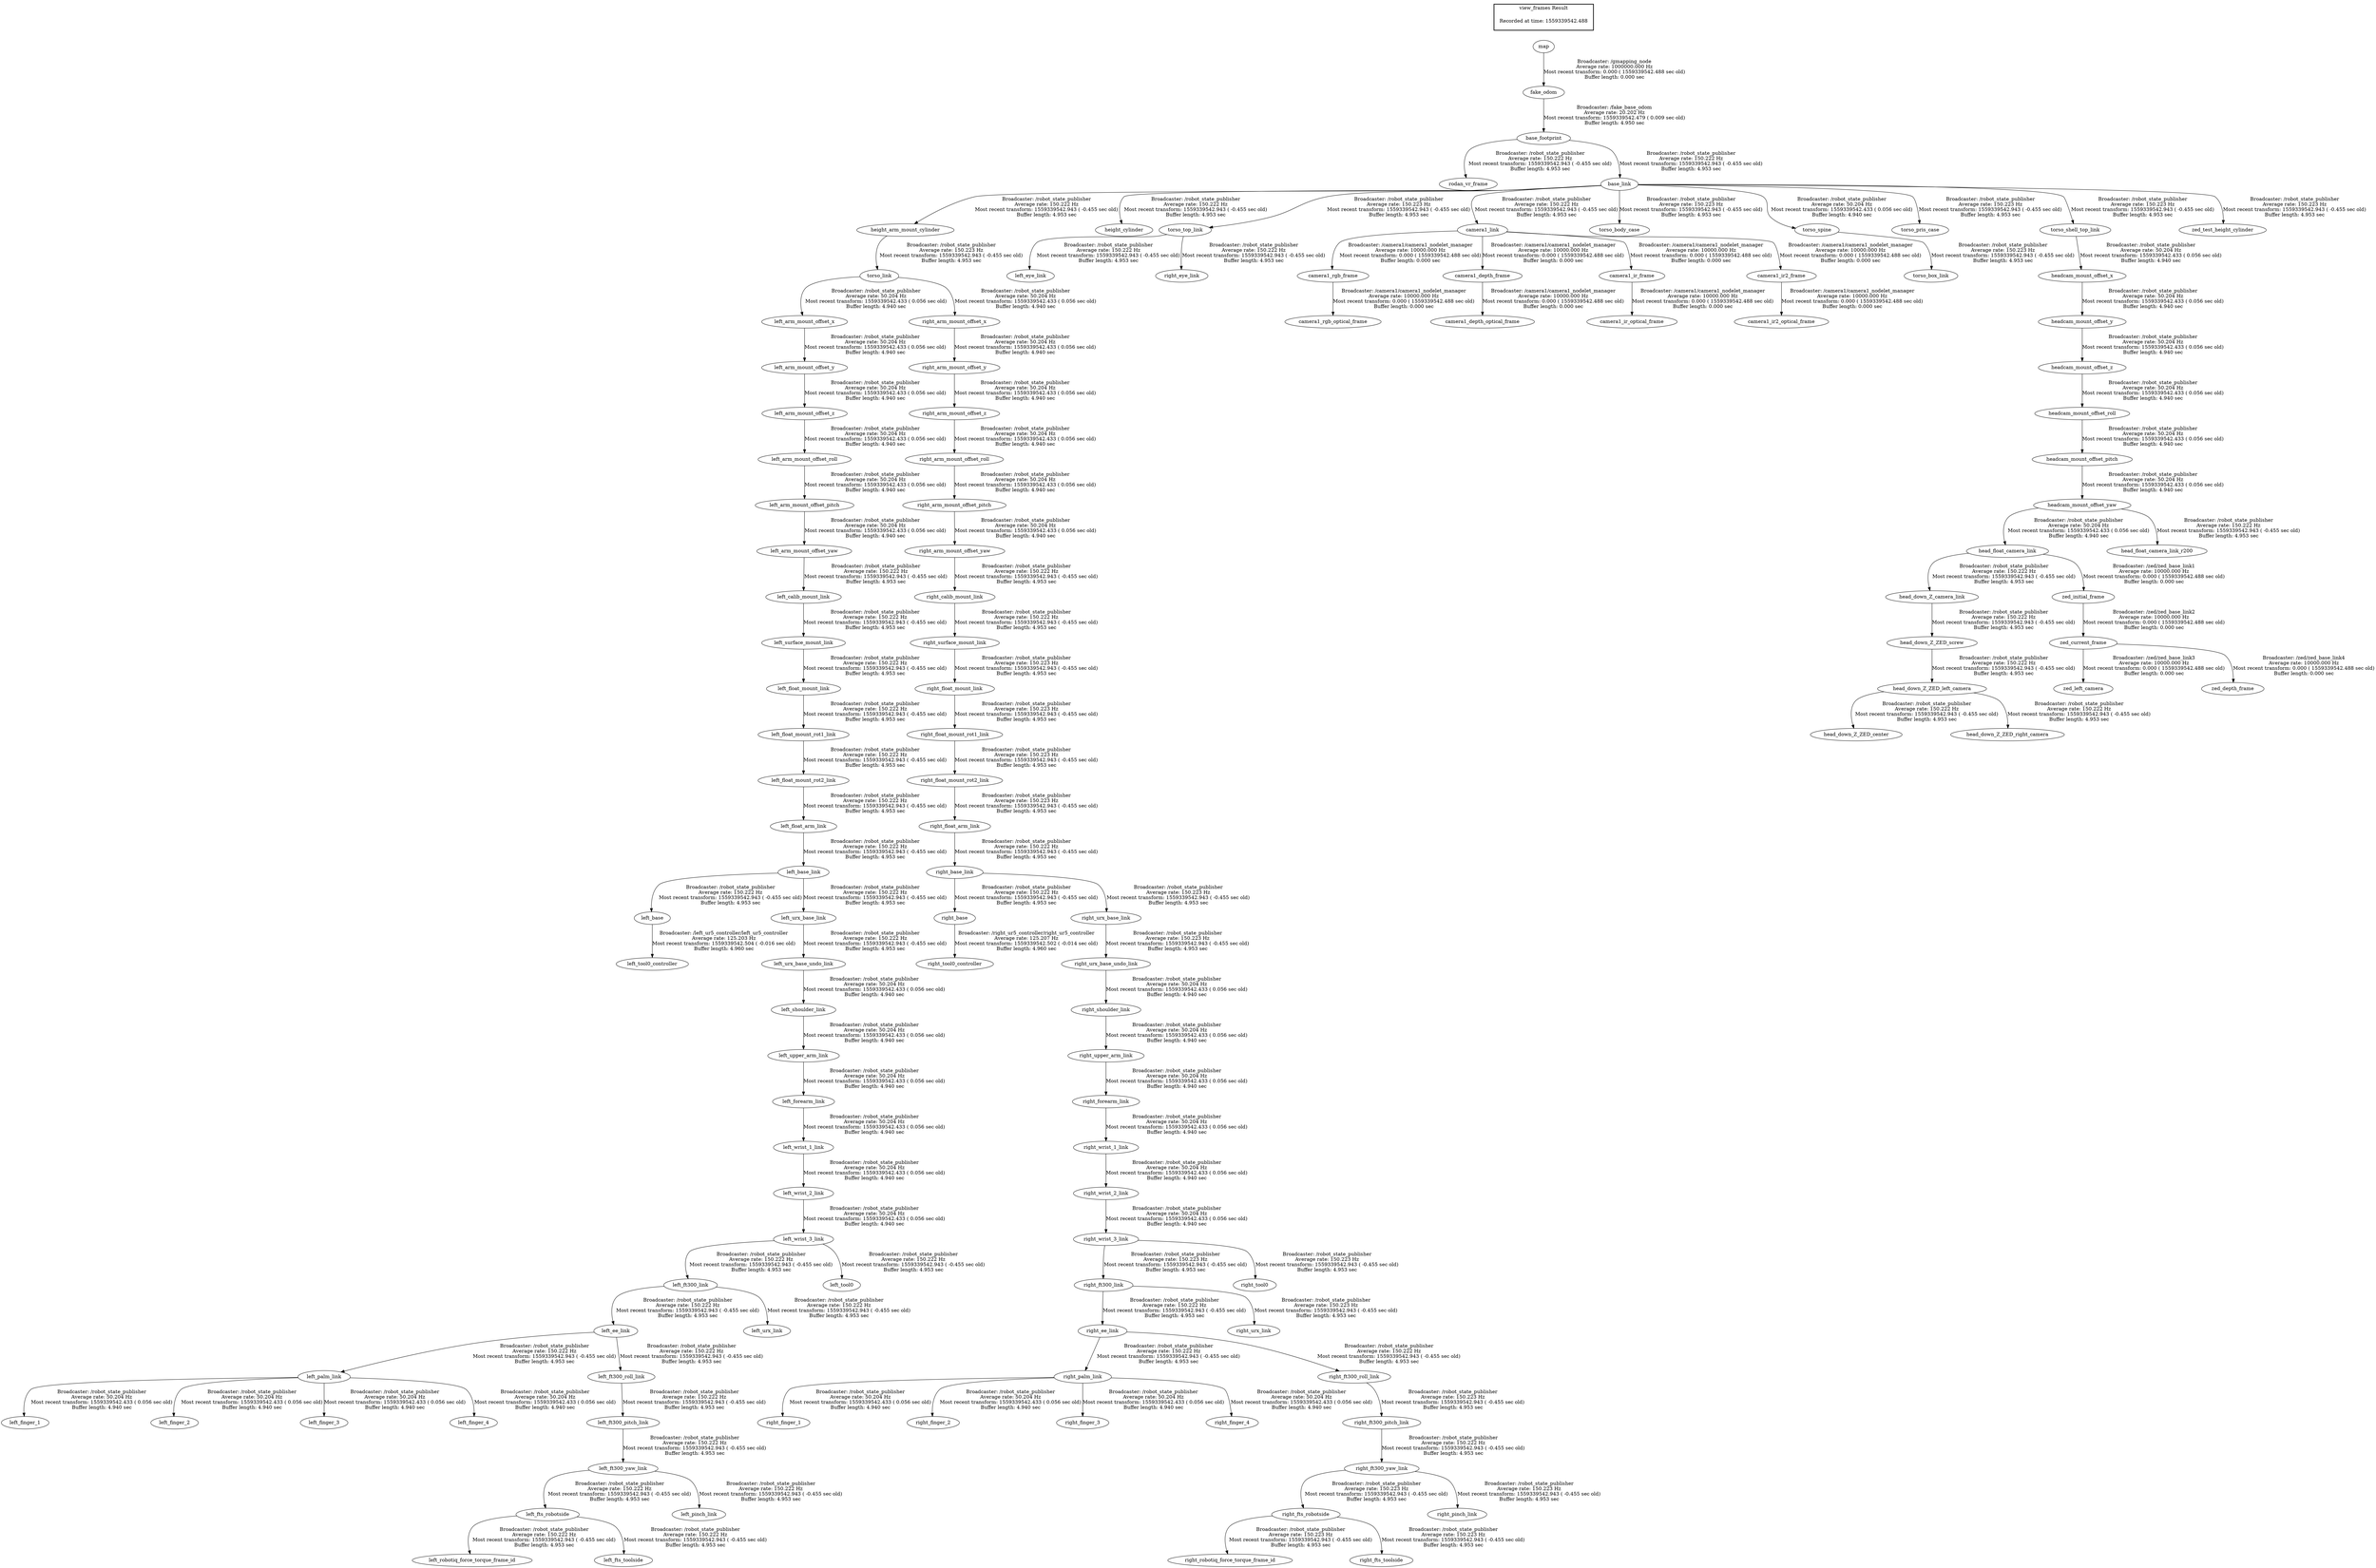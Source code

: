 digraph G {
"base_footprint" -> "rodan_vr_frame"[label="Broadcaster: /robot_state_publisher\nAverage rate: 150.222 Hz\nMost recent transform: 1559339542.943 ( -0.455 sec old)\nBuffer length: 4.953 sec\n"];
"fake_odom" -> "base_footprint"[label="Broadcaster: /fake_base_odom\nAverage rate: 20.202 Hz\nMost recent transform: 1559339542.479 ( 0.009 sec old)\nBuffer length: 4.950 sec\n"];
"base_link" -> "height_arm_mount_cylinder"[label="Broadcaster: /robot_state_publisher\nAverage rate: 150.222 Hz\nMost recent transform: 1559339542.943 ( -0.455 sec old)\nBuffer length: 4.953 sec\n"];
"base_footprint" -> "base_link"[label="Broadcaster: /robot_state_publisher\nAverage rate: 150.222 Hz\nMost recent transform: 1559339542.943 ( -0.455 sec old)\nBuffer length: 4.953 sec\n"];
"base_link" -> "height_cylinder"[label="Broadcaster: /robot_state_publisher\nAverage rate: 150.222 Hz\nMost recent transform: 1559339542.943 ( -0.455 sec old)\nBuffer length: 4.953 sec\n"];
"head_down_Z_ZED_left_camera" -> "head_down_Z_ZED_center"[label="Broadcaster: /robot_state_publisher\nAverage rate: 150.222 Hz\nMost recent transform: 1559339542.943 ( -0.455 sec old)\nBuffer length: 4.953 sec\n"];
"head_down_Z_ZED_screw" -> "head_down_Z_ZED_left_camera"[label="Broadcaster: /robot_state_publisher\nAverage rate: 150.222 Hz\nMost recent transform: 1559339542.943 ( -0.455 sec old)\nBuffer length: 4.953 sec\n"];
"head_down_Z_ZED_left_camera" -> "head_down_Z_ZED_right_camera"[label="Broadcaster: /robot_state_publisher\nAverage rate: 150.222 Hz\nMost recent transform: 1559339542.943 ( -0.455 sec old)\nBuffer length: 4.953 sec\n"];
"head_down_Z_camera_link" -> "head_down_Z_ZED_screw"[label="Broadcaster: /robot_state_publisher\nAverage rate: 150.222 Hz\nMost recent transform: 1559339542.943 ( -0.455 sec old)\nBuffer length: 4.953 sec\n"];
"head_float_camera_link" -> "head_down_Z_camera_link"[label="Broadcaster: /robot_state_publisher\nAverage rate: 150.222 Hz\nMost recent transform: 1559339542.943 ( -0.455 sec old)\nBuffer length: 4.953 sec\n"];
"headcam_mount_offset_yaw" -> "head_float_camera_link"[label="Broadcaster: /robot_state_publisher\nAverage rate: 50.204 Hz\nMost recent transform: 1559339542.433 ( 0.056 sec old)\nBuffer length: 4.940 sec\n"];
"headcam_mount_offset_yaw" -> "head_float_camera_link_r200"[label="Broadcaster: /robot_state_publisher\nAverage rate: 150.222 Hz\nMost recent transform: 1559339542.943 ( -0.455 sec old)\nBuffer length: 4.953 sec\n"];
"headcam_mount_offset_pitch" -> "headcam_mount_offset_yaw"[label="Broadcaster: /robot_state_publisher\nAverage rate: 50.204 Hz\nMost recent transform: 1559339542.433 ( 0.056 sec old)\nBuffer length: 4.940 sec\n"];
"left_float_arm_link" -> "left_base_link"[label="Broadcaster: /robot_state_publisher\nAverage rate: 150.222 Hz\nMost recent transform: 1559339542.943 ( -0.455 sec old)\nBuffer length: 4.953 sec\n"];
"left_float_mount_rot2_link" -> "left_float_arm_link"[label="Broadcaster: /robot_state_publisher\nAverage rate: 150.222 Hz\nMost recent transform: 1559339542.943 ( -0.455 sec old)\nBuffer length: 4.953 sec\n"];
"left_calib_mount_link" -> "left_surface_mount_link"[label="Broadcaster: /robot_state_publisher\nAverage rate: 150.222 Hz\nMost recent transform: 1559339542.943 ( -0.455 sec old)\nBuffer length: 4.953 sec\n"];
"left_arm_mount_offset_yaw" -> "left_calib_mount_link"[label="Broadcaster: /robot_state_publisher\nAverage rate: 150.222 Hz\nMost recent transform: 1559339542.943 ( -0.455 sec old)\nBuffer length: 4.953 sec\n"];
"left_base_link" -> "left_base"[label="Broadcaster: /robot_state_publisher\nAverage rate: 150.222 Hz\nMost recent transform: 1559339542.943 ( -0.455 sec old)\nBuffer length: 4.953 sec\n"];
"left_arm_mount_offset_pitch" -> "left_arm_mount_offset_yaw"[label="Broadcaster: /robot_state_publisher\nAverage rate: 50.204 Hz\nMost recent transform: 1559339542.433 ( 0.056 sec old)\nBuffer length: 4.940 sec\n"];
"left_ft300_link" -> "left_ee_link"[label="Broadcaster: /robot_state_publisher\nAverage rate: 150.222 Hz\nMost recent transform: 1559339542.943 ( -0.455 sec old)\nBuffer length: 4.953 sec\n"];
"left_wrist_3_link" -> "left_ft300_link"[label="Broadcaster: /robot_state_publisher\nAverage rate: 150.222 Hz\nMost recent transform: 1559339542.943 ( -0.455 sec old)\nBuffer length: 4.953 sec\n"];
"torso_top_link" -> "left_eye_link"[label="Broadcaster: /robot_state_publisher\nAverage rate: 150.222 Hz\nMost recent transform: 1559339542.943 ( -0.455 sec old)\nBuffer length: 4.953 sec\n"];
"base_link" -> "torso_top_link"[label="Broadcaster: /robot_state_publisher\nAverage rate: 150.223 Hz\nMost recent transform: 1559339542.943 ( -0.455 sec old)\nBuffer length: 4.953 sec\n"];
"left_ee_link" -> "left_palm_link"[label="Broadcaster: /robot_state_publisher\nAverage rate: 150.222 Hz\nMost recent transform: 1559339542.943 ( -0.455 sec old)\nBuffer length: 4.953 sec\n"];
"left_float_mount_rot1_link" -> "left_float_mount_rot2_link"[label="Broadcaster: /robot_state_publisher\nAverage rate: 150.222 Hz\nMost recent transform: 1559339542.943 ( -0.455 sec old)\nBuffer length: 4.953 sec\n"];
"left_float_mount_link" -> "left_float_mount_rot1_link"[label="Broadcaster: /robot_state_publisher\nAverage rate: 150.222 Hz\nMost recent transform: 1559339542.943 ( -0.455 sec old)\nBuffer length: 4.953 sec\n"];
"left_surface_mount_link" -> "left_float_mount_link"[label="Broadcaster: /robot_state_publisher\nAverage rate: 150.222 Hz\nMost recent transform: 1559339542.943 ( -0.455 sec old)\nBuffer length: 4.953 sec\n"];
"left_ft300_roll_link" -> "left_ft300_pitch_link"[label="Broadcaster: /robot_state_publisher\nAverage rate: 150.222 Hz\nMost recent transform: 1559339542.943 ( -0.455 sec old)\nBuffer length: 4.953 sec\n"];
"left_ee_link" -> "left_ft300_roll_link"[label="Broadcaster: /robot_state_publisher\nAverage rate: 150.222 Hz\nMost recent transform: 1559339542.943 ( -0.455 sec old)\nBuffer length: 4.953 sec\n"];
"left_ft300_pitch_link" -> "left_ft300_yaw_link"[label="Broadcaster: /robot_state_publisher\nAverage rate: 150.222 Hz\nMost recent transform: 1559339542.943 ( -0.455 sec old)\nBuffer length: 4.953 sec\n"];
"left_ft300_yaw_link" -> "left_fts_robotside"[label="Broadcaster: /robot_state_publisher\nAverage rate: 150.222 Hz\nMost recent transform: 1559339542.943 ( -0.455 sec old)\nBuffer length: 4.953 sec\n"];
"left_fts_robotside" -> "left_robotiq_force_torque_frame_id"[label="Broadcaster: /robot_state_publisher\nAverage rate: 150.222 Hz\nMost recent transform: 1559339542.943 ( -0.455 sec old)\nBuffer length: 4.953 sec\n"];
"left_ft300_yaw_link" -> "left_pinch_link"[label="Broadcaster: /robot_state_publisher\nAverage rate: 150.222 Hz\nMost recent transform: 1559339542.943 ( -0.455 sec old)\nBuffer length: 4.953 sec\n"];
"left_wrist_2_link" -> "left_wrist_3_link"[label="Broadcaster: /robot_state_publisher\nAverage rate: 50.204 Hz\nMost recent transform: 1559339542.433 ( 0.056 sec old)\nBuffer length: 4.940 sec\n"];
"left_fts_robotside" -> "left_fts_toolside"[label="Broadcaster: /robot_state_publisher\nAverage rate: 150.222 Hz\nMost recent transform: 1559339542.943 ( -0.455 sec old)\nBuffer length: 4.953 sec\n"];
"left_base_link" -> "left_urx_base_link"[label="Broadcaster: /robot_state_publisher\nAverage rate: 150.222 Hz\nMost recent transform: 1559339542.943 ( -0.455 sec old)\nBuffer length: 4.953 sec\n"];
"left_urx_base_link" -> "left_urx_base_undo_link"[label="Broadcaster: /robot_state_publisher\nAverage rate: 150.222 Hz\nMost recent transform: 1559339542.943 ( -0.455 sec old)\nBuffer length: 4.953 sec\n"];
"left_ft300_link" -> "left_urx_link"[label="Broadcaster: /robot_state_publisher\nAverage rate: 150.222 Hz\nMost recent transform: 1559339542.943 ( -0.455 sec old)\nBuffer length: 4.953 sec\n"];
"left_wrist_3_link" -> "left_tool0"[label="Broadcaster: /robot_state_publisher\nAverage rate: 150.222 Hz\nMost recent transform: 1559339542.943 ( -0.455 sec old)\nBuffer length: 4.953 sec\n"];
"base_link" -> "camera1_link"[label="Broadcaster: /robot_state_publisher\nAverage rate: 150.222 Hz\nMost recent transform: 1559339542.943 ( -0.455 sec old)\nBuffer length: 4.953 sec\n"];
"right_float_arm_link" -> "right_base_link"[label="Broadcaster: /robot_state_publisher\nAverage rate: 150.222 Hz\nMost recent transform: 1559339542.943 ( -0.455 sec old)\nBuffer length: 4.953 sec\n"];
"right_float_mount_rot2_link" -> "right_float_arm_link"[label="Broadcaster: /robot_state_publisher\nAverage rate: 150.223 Hz\nMost recent transform: 1559339542.943 ( -0.455 sec old)\nBuffer length: 4.953 sec\n"];
"right_calib_mount_link" -> "right_surface_mount_link"[label="Broadcaster: /robot_state_publisher\nAverage rate: 150.222 Hz\nMost recent transform: 1559339542.943 ( -0.455 sec old)\nBuffer length: 4.953 sec\n"];
"right_arm_mount_offset_yaw" -> "right_calib_mount_link"[label="Broadcaster: /robot_state_publisher\nAverage rate: 150.222 Hz\nMost recent transform: 1559339542.943 ( -0.455 sec old)\nBuffer length: 4.953 sec\n"];
"right_base_link" -> "right_base"[label="Broadcaster: /robot_state_publisher\nAverage rate: 150.222 Hz\nMost recent transform: 1559339542.943 ( -0.455 sec old)\nBuffer length: 4.953 sec\n"];
"right_arm_mount_offset_pitch" -> "right_arm_mount_offset_yaw"[label="Broadcaster: /robot_state_publisher\nAverage rate: 50.204 Hz\nMost recent transform: 1559339542.433 ( 0.056 sec old)\nBuffer length: 4.940 sec\n"];
"right_ft300_link" -> "right_ee_link"[label="Broadcaster: /robot_state_publisher\nAverage rate: 150.222 Hz\nMost recent transform: 1559339542.943 ( -0.455 sec old)\nBuffer length: 4.953 sec\n"];
"right_wrist_3_link" -> "right_ft300_link"[label="Broadcaster: /robot_state_publisher\nAverage rate: 150.223 Hz\nMost recent transform: 1559339542.943 ( -0.455 sec old)\nBuffer length: 4.953 sec\n"];
"torso_top_link" -> "right_eye_link"[label="Broadcaster: /robot_state_publisher\nAverage rate: 150.222 Hz\nMost recent transform: 1559339542.943 ( -0.455 sec old)\nBuffer length: 4.953 sec\n"];
"right_ee_link" -> "right_palm_link"[label="Broadcaster: /robot_state_publisher\nAverage rate: 150.222 Hz\nMost recent transform: 1559339542.943 ( -0.455 sec old)\nBuffer length: 4.953 sec\n"];
"right_float_mount_rot1_link" -> "right_float_mount_rot2_link"[label="Broadcaster: /robot_state_publisher\nAverage rate: 150.223 Hz\nMost recent transform: 1559339542.943 ( -0.455 sec old)\nBuffer length: 4.953 sec\n"];
"right_float_mount_link" -> "right_float_mount_rot1_link"[label="Broadcaster: /robot_state_publisher\nAverage rate: 150.223 Hz\nMost recent transform: 1559339542.943 ( -0.455 sec old)\nBuffer length: 4.953 sec\n"];
"right_surface_mount_link" -> "right_float_mount_link"[label="Broadcaster: /robot_state_publisher\nAverage rate: 150.223 Hz\nMost recent transform: 1559339542.943 ( -0.455 sec old)\nBuffer length: 4.953 sec\n"];
"right_ft300_roll_link" -> "right_ft300_pitch_link"[label="Broadcaster: /robot_state_publisher\nAverage rate: 150.223 Hz\nMost recent transform: 1559339542.943 ( -0.455 sec old)\nBuffer length: 4.953 sec\n"];
"right_ee_link" -> "right_ft300_roll_link"[label="Broadcaster: /robot_state_publisher\nAverage rate: 150.222 Hz\nMost recent transform: 1559339542.943 ( -0.455 sec old)\nBuffer length: 4.953 sec\n"];
"right_ft300_pitch_link" -> "right_ft300_yaw_link"[label="Broadcaster: /robot_state_publisher\nAverage rate: 150.222 Hz\nMost recent transform: 1559339542.943 ( -0.455 sec old)\nBuffer length: 4.953 sec\n"];
"right_ft300_yaw_link" -> "right_fts_robotside"[label="Broadcaster: /robot_state_publisher\nAverage rate: 150.223 Hz\nMost recent transform: 1559339542.943 ( -0.455 sec old)\nBuffer length: 4.953 sec\n"];
"right_fts_robotside" -> "right_robotiq_force_torque_frame_id"[label="Broadcaster: /robot_state_publisher\nAverage rate: 150.223 Hz\nMost recent transform: 1559339542.943 ( -0.455 sec old)\nBuffer length: 4.953 sec\n"];
"right_ft300_yaw_link" -> "right_pinch_link"[label="Broadcaster: /robot_state_publisher\nAverage rate: 150.223 Hz\nMost recent transform: 1559339542.943 ( -0.455 sec old)\nBuffer length: 4.953 sec\n"];
"right_wrist_2_link" -> "right_wrist_3_link"[label="Broadcaster: /robot_state_publisher\nAverage rate: 50.204 Hz\nMost recent transform: 1559339542.433 ( 0.056 sec old)\nBuffer length: 4.940 sec\n"];
"right_fts_robotside" -> "right_fts_toolside"[label="Broadcaster: /robot_state_publisher\nAverage rate: 150.223 Hz\nMost recent transform: 1559339542.943 ( -0.455 sec old)\nBuffer length: 4.953 sec\n"];
"right_base_link" -> "right_urx_base_link"[label="Broadcaster: /robot_state_publisher\nAverage rate: 150.223 Hz\nMost recent transform: 1559339542.943 ( -0.455 sec old)\nBuffer length: 4.953 sec\n"];
"right_urx_base_link" -> "right_urx_base_undo_link"[label="Broadcaster: /robot_state_publisher\nAverage rate: 150.223 Hz\nMost recent transform: 1559339542.943 ( -0.455 sec old)\nBuffer length: 4.953 sec\n"];
"right_ft300_link" -> "right_urx_link"[label="Broadcaster: /robot_state_publisher\nAverage rate: 150.223 Hz\nMost recent transform: 1559339542.943 ( -0.455 sec old)\nBuffer length: 4.953 sec\n"];
"right_wrist_3_link" -> "right_tool0"[label="Broadcaster: /robot_state_publisher\nAverage rate: 150.223 Hz\nMost recent transform: 1559339542.943 ( -0.455 sec old)\nBuffer length: 4.953 sec\n"];
"base_link" -> "torso_body_case"[label="Broadcaster: /robot_state_publisher\nAverage rate: 150.223 Hz\nMost recent transform: 1559339542.943 ( -0.455 sec old)\nBuffer length: 4.953 sec\n"];
"height_arm_mount_cylinder" -> "torso_link"[label="Broadcaster: /robot_state_publisher\nAverage rate: 150.223 Hz\nMost recent transform: 1559339542.943 ( -0.455 sec old)\nBuffer length: 4.953 sec\n"];
"torso_spine" -> "torso_box_link"[label="Broadcaster: /robot_state_publisher\nAverage rate: 150.223 Hz\nMost recent transform: 1559339542.943 ( -0.455 sec old)\nBuffer length: 4.953 sec\n"];
"base_link" -> "torso_spine"[label="Broadcaster: /robot_state_publisher\nAverage rate: 50.204 Hz\nMost recent transform: 1559339542.433 ( 0.056 sec old)\nBuffer length: 4.940 sec\n"];
"base_link" -> "torso_pris_case"[label="Broadcaster: /robot_state_publisher\nAverage rate: 150.223 Hz\nMost recent transform: 1559339542.943 ( -0.455 sec old)\nBuffer length: 4.953 sec\n"];
"base_link" -> "torso_shell_top_link"[label="Broadcaster: /robot_state_publisher\nAverage rate: 150.223 Hz\nMost recent transform: 1559339542.943 ( -0.455 sec old)\nBuffer length: 4.953 sec\n"];
"base_link" -> "zed_test_height_cylinder"[label="Broadcaster: /robot_state_publisher\nAverage rate: 150.223 Hz\nMost recent transform: 1559339542.943 ( -0.455 sec old)\nBuffer length: 4.953 sec\n"];
"headcam_mount_offset_roll" -> "headcam_mount_offset_pitch"[label="Broadcaster: /robot_state_publisher\nAverage rate: 50.204 Hz\nMost recent transform: 1559339542.433 ( 0.056 sec old)\nBuffer length: 4.940 sec\n"];
"headcam_mount_offset_z" -> "headcam_mount_offset_roll"[label="Broadcaster: /robot_state_publisher\nAverage rate: 50.204 Hz\nMost recent transform: 1559339542.433 ( 0.056 sec old)\nBuffer length: 4.940 sec\n"];
"headcam_mount_offset_y" -> "headcam_mount_offset_z"[label="Broadcaster: /robot_state_publisher\nAverage rate: 50.204 Hz\nMost recent transform: 1559339542.433 ( 0.056 sec old)\nBuffer length: 4.940 sec\n"];
"torso_shell_top_link" -> "headcam_mount_offset_x"[label="Broadcaster: /robot_state_publisher\nAverage rate: 50.204 Hz\nMost recent transform: 1559339542.433 ( 0.056 sec old)\nBuffer length: 4.940 sec\n"];
"headcam_mount_offset_x" -> "headcam_mount_offset_y"[label="Broadcaster: /robot_state_publisher\nAverage rate: 50.204 Hz\nMost recent transform: 1559339542.433 ( 0.056 sec old)\nBuffer length: 4.940 sec\n"];
"left_arm_mount_offset_roll" -> "left_arm_mount_offset_pitch"[label="Broadcaster: /robot_state_publisher\nAverage rate: 50.204 Hz\nMost recent transform: 1559339542.433 ( 0.056 sec old)\nBuffer length: 4.940 sec\n"];
"left_arm_mount_offset_z" -> "left_arm_mount_offset_roll"[label="Broadcaster: /robot_state_publisher\nAverage rate: 50.204 Hz\nMost recent transform: 1559339542.433 ( 0.056 sec old)\nBuffer length: 4.940 sec\n"];
"left_arm_mount_offset_y" -> "left_arm_mount_offset_z"[label="Broadcaster: /robot_state_publisher\nAverage rate: 50.204 Hz\nMost recent transform: 1559339542.433 ( 0.056 sec old)\nBuffer length: 4.940 sec\n"];
"torso_link" -> "left_arm_mount_offset_x"[label="Broadcaster: /robot_state_publisher\nAverage rate: 50.204 Hz\nMost recent transform: 1559339542.433 ( 0.056 sec old)\nBuffer length: 4.940 sec\n"];
"left_arm_mount_offset_x" -> "left_arm_mount_offset_y"[label="Broadcaster: /robot_state_publisher\nAverage rate: 50.204 Hz\nMost recent transform: 1559339542.433 ( 0.056 sec old)\nBuffer length: 4.940 sec\n"];
"left_upper_arm_link" -> "left_forearm_link"[label="Broadcaster: /robot_state_publisher\nAverage rate: 50.204 Hz\nMost recent transform: 1559339542.433 ( 0.056 sec old)\nBuffer length: 4.940 sec\n"];
"left_shoulder_link" -> "left_upper_arm_link"[label="Broadcaster: /robot_state_publisher\nAverage rate: 50.204 Hz\nMost recent transform: 1559339542.433 ( 0.056 sec old)\nBuffer length: 4.940 sec\n"];
"left_palm_link" -> "left_finger_1"[label="Broadcaster: /robot_state_publisher\nAverage rate: 50.204 Hz\nMost recent transform: 1559339542.433 ( 0.056 sec old)\nBuffer length: 4.940 sec\n"];
"left_palm_link" -> "left_finger_2"[label="Broadcaster: /robot_state_publisher\nAverage rate: 50.204 Hz\nMost recent transform: 1559339542.433 ( 0.056 sec old)\nBuffer length: 4.940 sec\n"];
"left_palm_link" -> "left_finger_3"[label="Broadcaster: /robot_state_publisher\nAverage rate: 50.204 Hz\nMost recent transform: 1559339542.433 ( 0.056 sec old)\nBuffer length: 4.940 sec\n"];
"left_palm_link" -> "left_finger_4"[label="Broadcaster: /robot_state_publisher\nAverage rate: 50.204 Hz\nMost recent transform: 1559339542.433 ( 0.056 sec old)\nBuffer length: 4.940 sec\n"];
"left_urx_base_undo_link" -> "left_shoulder_link"[label="Broadcaster: /robot_state_publisher\nAverage rate: 50.204 Hz\nMost recent transform: 1559339542.433 ( 0.056 sec old)\nBuffer length: 4.940 sec\n"];
"left_forearm_link" -> "left_wrist_1_link"[label="Broadcaster: /robot_state_publisher\nAverage rate: 50.204 Hz\nMost recent transform: 1559339542.433 ( 0.056 sec old)\nBuffer length: 4.940 sec\n"];
"left_wrist_1_link" -> "left_wrist_2_link"[label="Broadcaster: /robot_state_publisher\nAverage rate: 50.204 Hz\nMost recent transform: 1559339542.433 ( 0.056 sec old)\nBuffer length: 4.940 sec\n"];
"right_arm_mount_offset_roll" -> "right_arm_mount_offset_pitch"[label="Broadcaster: /robot_state_publisher\nAverage rate: 50.204 Hz\nMost recent transform: 1559339542.433 ( 0.056 sec old)\nBuffer length: 4.940 sec\n"];
"right_arm_mount_offset_z" -> "right_arm_mount_offset_roll"[label="Broadcaster: /robot_state_publisher\nAverage rate: 50.204 Hz\nMost recent transform: 1559339542.433 ( 0.056 sec old)\nBuffer length: 4.940 sec\n"];
"right_arm_mount_offset_y" -> "right_arm_mount_offset_z"[label="Broadcaster: /robot_state_publisher\nAverage rate: 50.204 Hz\nMost recent transform: 1559339542.433 ( 0.056 sec old)\nBuffer length: 4.940 sec\n"];
"torso_link" -> "right_arm_mount_offset_x"[label="Broadcaster: /robot_state_publisher\nAverage rate: 50.204 Hz\nMost recent transform: 1559339542.433 ( 0.056 sec old)\nBuffer length: 4.940 sec\n"];
"right_arm_mount_offset_x" -> "right_arm_mount_offset_y"[label="Broadcaster: /robot_state_publisher\nAverage rate: 50.204 Hz\nMost recent transform: 1559339542.433 ( 0.056 sec old)\nBuffer length: 4.940 sec\n"];
"right_upper_arm_link" -> "right_forearm_link"[label="Broadcaster: /robot_state_publisher\nAverage rate: 50.204 Hz\nMost recent transform: 1559339542.433 ( 0.056 sec old)\nBuffer length: 4.940 sec\n"];
"right_shoulder_link" -> "right_upper_arm_link"[label="Broadcaster: /robot_state_publisher\nAverage rate: 50.204 Hz\nMost recent transform: 1559339542.433 ( 0.056 sec old)\nBuffer length: 4.940 sec\n"];
"right_palm_link" -> "right_finger_1"[label="Broadcaster: /robot_state_publisher\nAverage rate: 50.204 Hz\nMost recent transform: 1559339542.433 ( 0.056 sec old)\nBuffer length: 4.940 sec\n"];
"right_palm_link" -> "right_finger_2"[label="Broadcaster: /robot_state_publisher\nAverage rate: 50.204 Hz\nMost recent transform: 1559339542.433 ( 0.056 sec old)\nBuffer length: 4.940 sec\n"];
"right_palm_link" -> "right_finger_3"[label="Broadcaster: /robot_state_publisher\nAverage rate: 50.204 Hz\nMost recent transform: 1559339542.433 ( 0.056 sec old)\nBuffer length: 4.940 sec\n"];
"right_palm_link" -> "right_finger_4"[label="Broadcaster: /robot_state_publisher\nAverage rate: 50.204 Hz\nMost recent transform: 1559339542.433 ( 0.056 sec old)\nBuffer length: 4.940 sec\n"];
"right_urx_base_undo_link" -> "right_shoulder_link"[label="Broadcaster: /robot_state_publisher\nAverage rate: 50.204 Hz\nMost recent transform: 1559339542.433 ( 0.056 sec old)\nBuffer length: 4.940 sec\n"];
"right_forearm_link" -> "right_wrist_1_link"[label="Broadcaster: /robot_state_publisher\nAverage rate: 50.204 Hz\nMost recent transform: 1559339542.433 ( 0.056 sec old)\nBuffer length: 4.940 sec\n"];
"right_wrist_1_link" -> "right_wrist_2_link"[label="Broadcaster: /robot_state_publisher\nAverage rate: 50.204 Hz\nMost recent transform: 1559339542.433 ( 0.056 sec old)\nBuffer length: 4.940 sec\n"];
"camera1_link" -> "camera1_rgb_frame"[label="Broadcaster: /camera1/camera1_nodelet_manager\nAverage rate: 10000.000 Hz\nMost recent transform: 0.000 ( 1559339542.488 sec old)\nBuffer length: 0.000 sec\n"];
"camera1_rgb_frame" -> "camera1_rgb_optical_frame"[label="Broadcaster: /camera1/camera1_nodelet_manager\nAverage rate: 10000.000 Hz\nMost recent transform: 0.000 ( 1559339542.488 sec old)\nBuffer length: 0.000 sec\n"];
"camera1_link" -> "camera1_depth_frame"[label="Broadcaster: /camera1/camera1_nodelet_manager\nAverage rate: 10000.000 Hz\nMost recent transform: 0.000 ( 1559339542.488 sec old)\nBuffer length: 0.000 sec\n"];
"camera1_depth_frame" -> "camera1_depth_optical_frame"[label="Broadcaster: /camera1/camera1_nodelet_manager\nAverage rate: 10000.000 Hz\nMost recent transform: 0.000 ( 1559339542.488 sec old)\nBuffer length: 0.000 sec\n"];
"camera1_link" -> "camera1_ir_frame"[label="Broadcaster: /camera1/camera1_nodelet_manager\nAverage rate: 10000.000 Hz\nMost recent transform: 0.000 ( 1559339542.488 sec old)\nBuffer length: 0.000 sec\n"];
"camera1_ir_frame" -> "camera1_ir_optical_frame"[label="Broadcaster: /camera1/camera1_nodelet_manager\nAverage rate: 10000.000 Hz\nMost recent transform: 0.000 ( 1559339542.488 sec old)\nBuffer length: 0.000 sec\n"];
"camera1_link" -> "camera1_ir2_frame"[label="Broadcaster: /camera1/camera1_nodelet_manager\nAverage rate: 10000.000 Hz\nMost recent transform: 0.000 ( 1559339542.488 sec old)\nBuffer length: 0.000 sec\n"];
"camera1_ir2_frame" -> "camera1_ir2_optical_frame"[label="Broadcaster: /camera1/camera1_nodelet_manager\nAverage rate: 10000.000 Hz\nMost recent transform: 0.000 ( 1559339542.488 sec old)\nBuffer length: 0.000 sec\n"];
"map" -> "fake_odom"[label="Broadcaster: /gmapping_node\nAverage rate: 1000000.000 Hz\nMost recent transform: 0.000 ( 1559339542.488 sec old)\nBuffer length: 0.000 sec\n"];
"right_base" -> "right_tool0_controller"[label="Broadcaster: /right_ur5_controller/right_ur5_controller\nAverage rate: 125.207 Hz\nMost recent transform: 1559339542.502 ( -0.014 sec old)\nBuffer length: 4.960 sec\n"];
"left_base" -> "left_tool0_controller"[label="Broadcaster: /left_ur5_controller/left_ur5_controller\nAverage rate: 125.203 Hz\nMost recent transform: 1559339542.504 ( -0.016 sec old)\nBuffer length: 4.960 sec\n"];
"zed_initial_frame" -> "zed_current_frame"[label="Broadcaster: /zed/zed_base_link2\nAverage rate: 10000.000 Hz\nMost recent transform: 0.000 ( 1559339542.488 sec old)\nBuffer length: 0.000 sec\n"];
"head_float_camera_link" -> "zed_initial_frame"[label="Broadcaster: /zed/zed_base_link1\nAverage rate: 10000.000 Hz\nMost recent transform: 0.000 ( 1559339542.488 sec old)\nBuffer length: 0.000 sec\n"];
"zed_current_frame" -> "zed_left_camera"[label="Broadcaster: /zed/zed_base_link3\nAverage rate: 10000.000 Hz\nMost recent transform: 0.000 ( 1559339542.488 sec old)\nBuffer length: 0.000 sec\n"];
"zed_current_frame" -> "zed_depth_frame"[label="Broadcaster: /zed/zed_base_link4\nAverage rate: 10000.000 Hz\nMost recent transform: 0.000 ( 1559339542.488 sec old)\nBuffer length: 0.000 sec\n"];
edge [style=invis];
 subgraph cluster_legend { style=bold; color=black; label ="view_frames Result";
"Recorded at time: 1559339542.488"[ shape=plaintext ] ;
 }->"map";
}